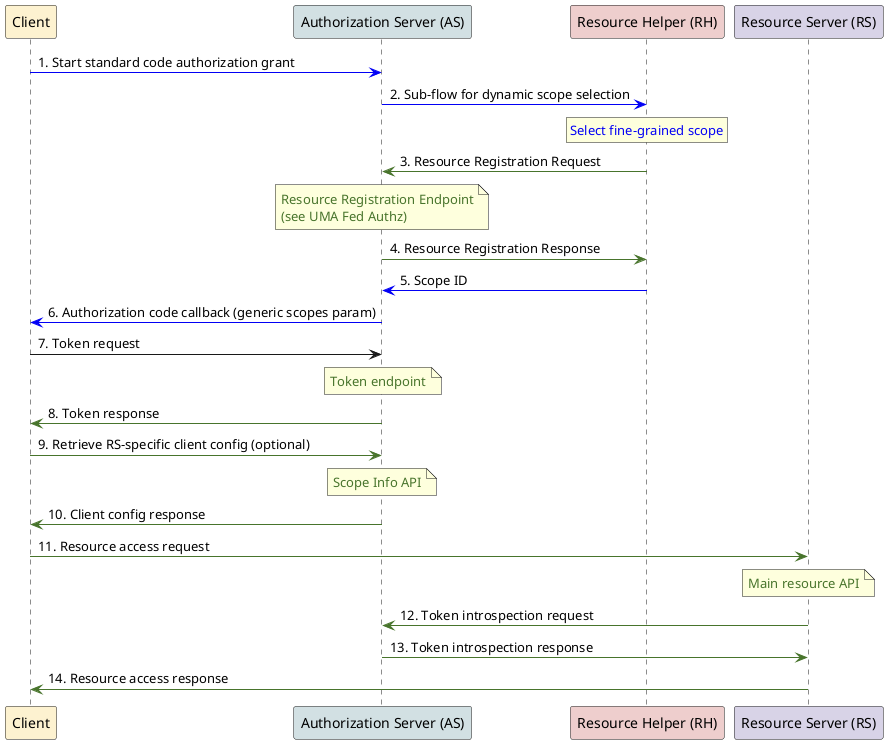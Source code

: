 @startuml swimlanes-poc-3
participant "Client" as C #fdf2d0
participant "Authorization Server (AS)" as AS #d2e0e3
participant "Resource Helper (RH)" as RH #eececd
participant "Resource Server (RS)" as RS #d8d3e7
C -[#0200f5]> AS: 1. Start standard code authorization grant
AS -[#0200f5]> RH: 2. Sub-flow for dynamic scope selection
rnote over RH
  <color #0200f5>Select fine-grained scope</color>
end note
RH -[#48742c]> AS: 3. Resource Registration Request
note over AS
<color #48742c>Resource Registration Endpoint</color>
<color #48742c>(see UMA Fed Authz)</color>
end note
AS -[#48742c]> RH: 4. Resource Registration Response
RH -[#0200f5]> AS: 5. Scope ID
AS -[#0200f5]> C: 6. Authorization code callback (generic scopes param)
C -> AS: 7. Token request
note over AS
  <color #48742c>Token endpoint</color>
end note
AS -[#48742c]> C: 8. Token response
C -[#48742c]> AS: 9. Retrieve RS-specific client config (optional)
note over AS
  <color #48742c>Scope Info API</color>
end note
AS -[#48742c]> C: 10. Client config response
C -[#48742c]> RS: 11. Resource access request
note over RS
  <color #48742c>Main resource API</color>
end note
RS -[#48742c]> AS: 12. Token introspection request
AS -[#48742c]> RS: 13. Token introspection response
RS -[#48742c]> C: 14. Resource access response
@enduml
